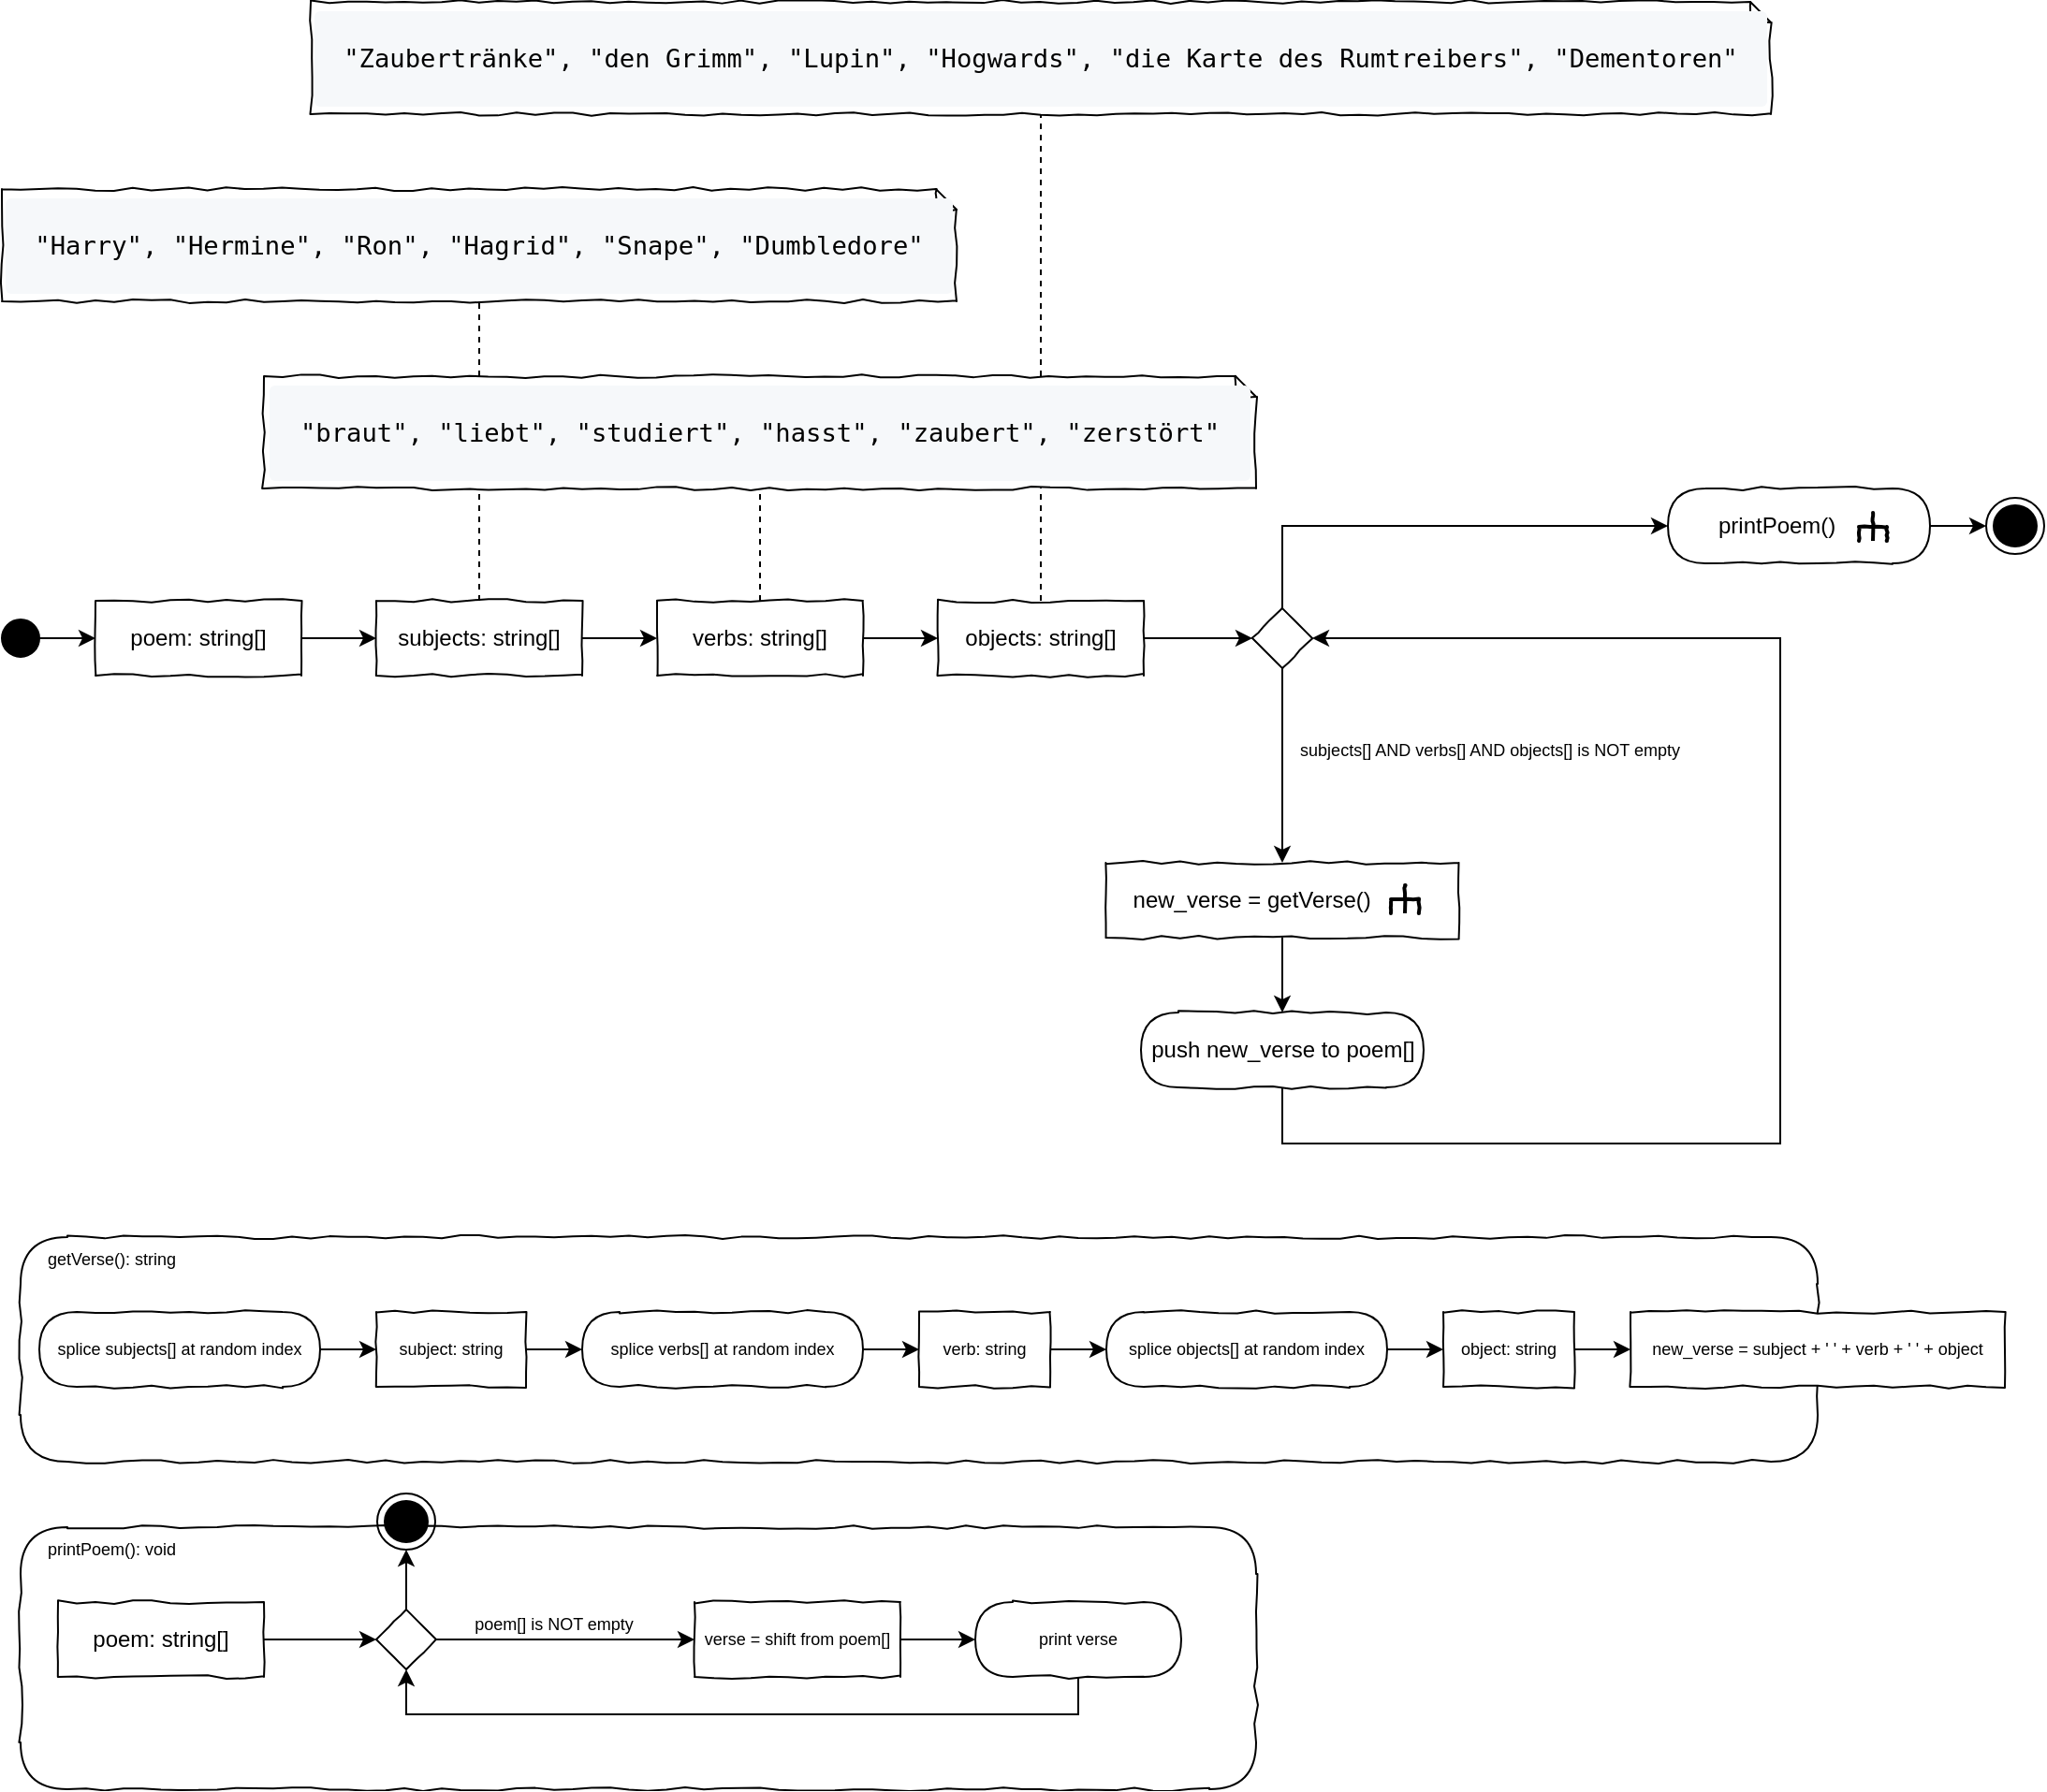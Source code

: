 <mxfile version="13.0.7" type="device"><diagram id="v06OmjVikWBVfPgF3idZ" name="Page-1"><mxGraphModel dx="1106" dy="740" grid="1" gridSize="10" guides="1" tooltips="1" connect="1" arrows="1" fold="1" page="1" pageScale="1" pageWidth="1500" pageHeight="1000" math="0" shadow="0"><root><mxCell id="0"/><mxCell id="1" parent="0"/><mxCell id="mQlaJ1HGiRLKZDTz7ouE-54" value="" style="edgeStyle=orthogonalEdgeStyle;rounded=0;orthogonalLoop=1;jettySize=auto;html=1;" parent="1" edge="1"><mxGeometry relative="1" as="geometry"><mxPoint x="1220" y="700" as="sourcePoint"/></mxGeometry></mxCell><mxCell id="mQlaJ1HGiRLKZDTz7ouE-55" style="edgeStyle=orthogonalEdgeStyle;rounded=0;orthogonalLoop=1;jettySize=auto;html=1;exitX=1;exitY=0.5;exitDx=0;exitDy=0;entryX=0;entryY=0.5;entryDx=0;entryDy=0;" parent="1" edge="1"><mxGeometry relative="1" as="geometry"><mxPoint x="1380" y="700" as="sourcePoint"/></mxGeometry></mxCell><mxCell id="Krx6F4NbtX_TP4OOEysC-6" style="edgeStyle=orthogonalEdgeStyle;rounded=0;orthogonalLoop=1;jettySize=auto;html=1;exitX=1;exitY=0.5;exitDx=0;exitDy=0;entryX=0;entryY=0.5;entryDx=0;entryDy=0;" parent="1" source="Krx6F4NbtX_TP4OOEysC-1" target="Krx6F4NbtX_TP4OOEysC-2" edge="1"><mxGeometry relative="1" as="geometry"/></mxCell><mxCell id="Krx6F4NbtX_TP4OOEysC-1" value="" style="ellipse;whiteSpace=wrap;html=1;rounded=0;shadow=0;comic=0;labelBackgroundColor=none;strokeColor=#000000;strokeWidth=1;fillColor=#000000;fontFamily=Verdana;fontSize=12;fontColor=#000000;align=center;comic=1" parent="1" vertex="1"><mxGeometry x="205" y="353" width="20" height="20" as="geometry"/></mxCell><mxCell id="Krx6F4NbtX_TP4OOEysC-7" style="edgeStyle=orthogonalEdgeStyle;rounded=0;orthogonalLoop=1;jettySize=auto;html=1;exitX=1;exitY=0.5;exitDx=0;exitDy=0;entryX=0;entryY=0.5;entryDx=0;entryDy=0;" parent="1" source="Krx6F4NbtX_TP4OOEysC-2" target="Krx6F4NbtX_TP4OOEysC-3" edge="1"><mxGeometry relative="1" as="geometry"/></mxCell><mxCell id="Krx6F4NbtX_TP4OOEysC-2" value="&lt;div style=&quot;text-align: left&quot;&gt;poem: string[]&lt;/div&gt;" style="rounded=0;whiteSpace=wrap;html=1;comic=1;" parent="1" vertex="1"><mxGeometry x="255" y="343" width="110" height="40" as="geometry"/></mxCell><mxCell id="Krx6F4NbtX_TP4OOEysC-8" style="edgeStyle=orthogonalEdgeStyle;rounded=0;orthogonalLoop=1;jettySize=auto;html=1;exitX=1;exitY=0.5;exitDx=0;exitDy=0;" parent="1" source="Krx6F4NbtX_TP4OOEysC-3" target="Krx6F4NbtX_TP4OOEysC-4" edge="1"><mxGeometry relative="1" as="geometry"/></mxCell><mxCell id="Krx6F4NbtX_TP4OOEysC-3" value="&lt;div style=&quot;text-align: left&quot;&gt;subjects: string[]&lt;/div&gt;" style="rounded=0;whiteSpace=wrap;html=1;comic=1;" parent="1" vertex="1"><mxGeometry x="405" y="343" width="110" height="40" as="geometry"/></mxCell><mxCell id="Krx6F4NbtX_TP4OOEysC-9" style="edgeStyle=orthogonalEdgeStyle;rounded=0;orthogonalLoop=1;jettySize=auto;html=1;exitX=1;exitY=0.5;exitDx=0;exitDy=0;" parent="1" source="Krx6F4NbtX_TP4OOEysC-4" target="Krx6F4NbtX_TP4OOEysC-5" edge="1"><mxGeometry relative="1" as="geometry"/></mxCell><mxCell id="Krx6F4NbtX_TP4OOEysC-4" value="&lt;div style=&quot;text-align: left&quot;&gt;verbs: string[]&lt;/div&gt;" style="rounded=0;whiteSpace=wrap;html=1;comic=1;" parent="1" vertex="1"><mxGeometry x="555" y="343" width="110" height="40" as="geometry"/></mxCell><mxCell id="Krx6F4NbtX_TP4OOEysC-11" style="edgeStyle=orthogonalEdgeStyle;rounded=0;orthogonalLoop=1;jettySize=auto;html=1;exitX=1;exitY=0.5;exitDx=0;exitDy=0;entryX=0;entryY=0.5;entryDx=0;entryDy=0;" parent="1" source="Krx6F4NbtX_TP4OOEysC-5" target="Krx6F4NbtX_TP4OOEysC-10" edge="1"><mxGeometry relative="1" as="geometry"/></mxCell><mxCell id="Krx6F4NbtX_TP4OOEysC-5" value="&lt;div style=&quot;text-align: left&quot;&gt;objects: string[]&lt;/div&gt;" style="rounded=0;whiteSpace=wrap;html=1;comic=1;" parent="1" vertex="1"><mxGeometry x="705" y="343" width="110" height="40" as="geometry"/></mxCell><mxCell id="Krx6F4NbtX_TP4OOEysC-15" style="edgeStyle=orthogonalEdgeStyle;rounded=0;orthogonalLoop=1;jettySize=auto;html=1;exitX=0.5;exitY=1;exitDx=0;exitDy=0;" parent="1" source="Krx6F4NbtX_TP4OOEysC-10" target="Krx6F4NbtX_TP4OOEysC-14" edge="1"><mxGeometry relative="1" as="geometry"/></mxCell><mxCell id="Krx6F4NbtX_TP4OOEysC-26" style="edgeStyle=orthogonalEdgeStyle;rounded=0;orthogonalLoop=1;jettySize=auto;html=1;exitX=0.5;exitY=0;exitDx=0;exitDy=0;entryX=0;entryY=0.5;entryDx=0;entryDy=0;" parent="1" source="Krx6F4NbtX_TP4OOEysC-10" target="Krx6F4NbtX_TP4OOEysC-25" edge="1"><mxGeometry relative="1" as="geometry"/></mxCell><mxCell id="Krx6F4NbtX_TP4OOEysC-10" value="" style="rhombus;whiteSpace=wrap;html=1;rounded=0;shadow=0;glass=0;comic=1;strokeColor=#000000;align=left;" parent="1" vertex="1"><mxGeometry x="873" y="347" width="32" height="32" as="geometry"/></mxCell><mxCell id="Krx6F4NbtX_TP4OOEysC-17" style="edgeStyle=orthogonalEdgeStyle;rounded=0;orthogonalLoop=1;jettySize=auto;html=1;exitX=0.5;exitY=1;exitDx=0;exitDy=0;entryX=0.5;entryY=0;entryDx=0;entryDy=0;" parent="1" source="Krx6F4NbtX_TP4OOEysC-14" target="Krx6F4NbtX_TP4OOEysC-16" edge="1"><mxGeometry relative="1" as="geometry"/></mxCell><mxCell id="Krx6F4NbtX_TP4OOEysC-14" value="&lt;div style=&quot;text-align: left&quot;&gt;new_verse = getVerse()&amp;nbsp; &amp;nbsp; &amp;nbsp; &amp;nbsp; &amp;nbsp;&amp;nbsp;&lt;/div&gt;" style="rounded=0;whiteSpace=wrap;html=1;comic=1;" parent="1" vertex="1"><mxGeometry x="794.69" y="483" width="188.62" height="40" as="geometry"/></mxCell><mxCell id="Krx6F4NbtX_TP4OOEysC-24" style="edgeStyle=orthogonalEdgeStyle;rounded=0;orthogonalLoop=1;jettySize=auto;html=1;exitX=0.5;exitY=1;exitDx=0;exitDy=0;entryX=1;entryY=0.5;entryDx=0;entryDy=0;" parent="1" source="Krx6F4NbtX_TP4OOEysC-16" target="Krx6F4NbtX_TP4OOEysC-10" edge="1"><mxGeometry relative="1" as="geometry"><Array as="points"><mxPoint x="889" y="633"/><mxPoint x="1155" y="633"/><mxPoint x="1155" y="363"/></Array></mxGeometry></mxCell><mxCell id="Krx6F4NbtX_TP4OOEysC-16" value="push new_verse to poem[]" style="rounded=1;whiteSpace=wrap;html=1;absoluteArcSize=1;arcSize=50;strokeWidth=1;shadow=0;comic=1;" parent="1" vertex="1"><mxGeometry x="813.5" y="563" width="151" height="40" as="geometry"/></mxCell><mxCell id="Krx6F4NbtX_TP4OOEysC-30" style="edgeStyle=orthogonalEdgeStyle;rounded=0;orthogonalLoop=1;jettySize=auto;html=1;exitX=1;exitY=0.5;exitDx=0;exitDy=0;fontSize=9;" parent="1" source="Krx6F4NbtX_TP4OOEysC-25" target="Krx6F4NbtX_TP4OOEysC-29" edge="1"><mxGeometry relative="1" as="geometry"/></mxCell><mxCell id="Krx6F4NbtX_TP4OOEysC-25" value="printPoem()&amp;nbsp; &amp;nbsp; &amp;nbsp; &amp;nbsp;" style="rounded=1;whiteSpace=wrap;html=1;absoluteArcSize=1;arcSize=50;strokeWidth=1;shadow=0;comic=1;" parent="1" vertex="1"><mxGeometry x="1095" y="283" width="140" height="40" as="geometry"/></mxCell><mxCell id="Krx6F4NbtX_TP4OOEysC-28" value="subjects[] AND verbs[] AND objects[] is NOT empty" style="text;html=1;strokeColor=none;fillColor=none;align=center;verticalAlign=middle;whiteSpace=wrap;rounded=0;fontSize=9;" parent="1" vertex="1"><mxGeometry x="895" y="413" width="210" height="20" as="geometry"/></mxCell><mxCell id="Krx6F4NbtX_TP4OOEysC-29" value="" style="ellipse;html=1;shape=endState;fillColor=#000000;strokeColor=#000000;comic=1;fontSize=9;" parent="1" vertex="1"><mxGeometry x="1265" y="288" width="31" height="30" as="geometry"/></mxCell><mxCell id="Krx6F4NbtX_TP4OOEysC-31" value="&lt;div style=&quot;text-align: left&quot;&gt;&lt;span&gt;&amp;nbsp; &amp;nbsp; &amp;nbsp;getVerse(): string&lt;/span&gt;&lt;/div&gt;" style="rounded=1;whiteSpace=wrap;html=1;shadow=0;glass=0;comic=1;strokeColor=#000000;labelPosition=center;verticalLabelPosition=middle;align=left;verticalAlign=top;absoluteArcSize=1;arcSize=50;fontSize=9;" parent="1" vertex="1"><mxGeometry x="215" y="683" width="960" height="120" as="geometry"/></mxCell><mxCell id="Krx6F4NbtX_TP4OOEysC-22" value="" style="strokeWidth=2;html=1;shape=mxgraph.flowchart.annotation_2;align=left;rounded=1;comic=1;rotation=90;" parent="1" vertex="1"><mxGeometry x="947" y="495" width="15" height="15" as="geometry"/></mxCell><mxCell id="Krx6F4NbtX_TP4OOEysC-23" value="" style="endArrow=none;html=1;entryX=0.508;entryY=0.487;entryPerimeter=0;exitX=1;exitY=0.5;exitPerimeter=0;strokeWidth=2;" parent="1" source="Krx6F4NbtX_TP4OOEysC-22" target="Krx6F4NbtX_TP4OOEysC-22" edge="1"><mxGeometry width="50" height="50" relative="1" as="geometry"><mxPoint x="958.333" y="493" as="sourcePoint"/><mxPoint x="991.667" y="543" as="targetPoint"/></mxGeometry></mxCell><mxCell id="Krx6F4NbtX_TP4OOEysC-35" style="edgeStyle=orthogonalEdgeStyle;rounded=0;orthogonalLoop=1;jettySize=auto;html=1;exitX=1;exitY=0.5;exitDx=0;exitDy=0;entryX=0;entryY=0.5;entryDx=0;entryDy=0;fontSize=9;" parent="1" source="Krx6F4NbtX_TP4OOEysC-33" target="Krx6F4NbtX_TP4OOEysC-34" edge="1"><mxGeometry relative="1" as="geometry"/></mxCell><mxCell id="Krx6F4NbtX_TP4OOEysC-33" value="splice subjects[] at random index" style="rounded=1;whiteSpace=wrap;html=1;absoluteArcSize=1;arcSize=50;strokeWidth=1;shadow=0;comic=1;fontSize=9;" parent="1" vertex="1"><mxGeometry x="225" y="723" width="150" height="40" as="geometry"/></mxCell><mxCell id="Krx6F4NbtX_TP4OOEysC-37" style="edgeStyle=orthogonalEdgeStyle;rounded=0;orthogonalLoop=1;jettySize=auto;html=1;exitX=1;exitY=0.5;exitDx=0;exitDy=0;entryX=0;entryY=0.5;entryDx=0;entryDy=0;fontSize=9;" parent="1" source="Krx6F4NbtX_TP4OOEysC-34" target="Krx6F4NbtX_TP4OOEysC-36" edge="1"><mxGeometry relative="1" as="geometry"/></mxCell><mxCell id="Krx6F4NbtX_TP4OOEysC-34" value="&lt;div style=&quot;text-align: left&quot;&gt;subject: string&lt;/div&gt;" style="rounded=0;whiteSpace=wrap;html=1;comic=1;fontSize=9;" parent="1" vertex="1"><mxGeometry x="405" y="723" width="80" height="40" as="geometry"/></mxCell><mxCell id="Krx6F4NbtX_TP4OOEysC-39" style="edgeStyle=orthogonalEdgeStyle;rounded=0;orthogonalLoop=1;jettySize=auto;html=1;exitX=1;exitY=0.5;exitDx=0;exitDy=0;entryX=0;entryY=0.5;entryDx=0;entryDy=0;fontSize=9;" parent="1" source="Krx6F4NbtX_TP4OOEysC-36" target="Krx6F4NbtX_TP4OOEysC-38" edge="1"><mxGeometry relative="1" as="geometry"/></mxCell><mxCell id="Krx6F4NbtX_TP4OOEysC-36" value="splice verbs[] at random index" style="rounded=1;whiteSpace=wrap;html=1;absoluteArcSize=1;arcSize=50;strokeWidth=1;shadow=0;comic=1;fontSize=9;" parent="1" vertex="1"><mxGeometry x="515" y="723" width="150" height="40" as="geometry"/></mxCell><mxCell id="Krx6F4NbtX_TP4OOEysC-41" style="edgeStyle=orthogonalEdgeStyle;rounded=0;orthogonalLoop=1;jettySize=auto;html=1;exitX=1;exitY=0.5;exitDx=0;exitDy=0;entryX=0;entryY=0.5;entryDx=0;entryDy=0;fontSize=9;" parent="1" source="Krx6F4NbtX_TP4OOEysC-38" target="Krx6F4NbtX_TP4OOEysC-40" edge="1"><mxGeometry relative="1" as="geometry"/></mxCell><mxCell id="Krx6F4NbtX_TP4OOEysC-38" value="&lt;div style=&quot;text-align: left&quot;&gt;verb: string&lt;/div&gt;" style="rounded=0;whiteSpace=wrap;html=1;comic=1;fontSize=9;" parent="1" vertex="1"><mxGeometry x="695" y="723" width="70" height="40" as="geometry"/></mxCell><mxCell id="Krx6F4NbtX_TP4OOEysC-43" style="edgeStyle=orthogonalEdgeStyle;rounded=0;orthogonalLoop=1;jettySize=auto;html=1;exitX=1;exitY=0.5;exitDx=0;exitDy=0;entryX=0;entryY=0.5;entryDx=0;entryDy=0;fontSize=9;" parent="1" source="Krx6F4NbtX_TP4OOEysC-40" target="Krx6F4NbtX_TP4OOEysC-42" edge="1"><mxGeometry relative="1" as="geometry"/></mxCell><mxCell id="Krx6F4NbtX_TP4OOEysC-40" value="splice objects[] at random index" style="rounded=1;whiteSpace=wrap;html=1;absoluteArcSize=1;arcSize=50;strokeWidth=1;shadow=0;comic=1;fontSize=9;" parent="1" vertex="1"><mxGeometry x="795" y="723" width="150" height="40" as="geometry"/></mxCell><mxCell id="Krx6F4NbtX_TP4OOEysC-45" style="edgeStyle=orthogonalEdgeStyle;rounded=0;orthogonalLoop=1;jettySize=auto;html=1;exitX=1;exitY=0.5;exitDx=0;exitDy=0;entryX=0;entryY=0.5;entryDx=0;entryDy=0;fontSize=9;" parent="1" source="Krx6F4NbtX_TP4OOEysC-42" target="Krx6F4NbtX_TP4OOEysC-44" edge="1"><mxGeometry relative="1" as="geometry"/></mxCell><mxCell id="Krx6F4NbtX_TP4OOEysC-42" value="&lt;div style=&quot;text-align: left&quot;&gt;object: string&lt;/div&gt;" style="rounded=0;whiteSpace=wrap;html=1;comic=1;fontSize=9;" parent="1" vertex="1"><mxGeometry x="975" y="723" width="70" height="40" as="geometry"/></mxCell><mxCell id="Krx6F4NbtX_TP4OOEysC-44" value="&lt;div style=&quot;text-align: left&quot;&gt;new_verse = subject + ' ' + verb + ' ' + object&lt;/div&gt;" style="rounded=0;whiteSpace=wrap;html=1;comic=1;fontSize=9;" parent="1" vertex="1"><mxGeometry x="1075" y="723" width="200" height="40" as="geometry"/></mxCell><mxCell id="Krx6F4NbtX_TP4OOEysC-46" value="&lt;div style=&quot;text-align: left&quot;&gt;&lt;span&gt;&amp;nbsp; &amp;nbsp; &amp;nbsp;printPoem(): void&lt;/span&gt;&lt;/div&gt;" style="rounded=1;whiteSpace=wrap;html=1;shadow=0;glass=0;comic=1;strokeColor=#000000;labelPosition=center;verticalLabelPosition=middle;align=left;verticalAlign=top;absoluteArcSize=1;arcSize=50;fontSize=9;" parent="1" vertex="1"><mxGeometry x="215" y="838" width="660" height="140" as="geometry"/></mxCell><mxCell id="Krx6F4NbtX_TP4OOEysC-47" value="" style="group;rotation=90;fontSize=9;" parent="1" vertex="1" connectable="0"><mxGeometry x="1195" y="291" width="20" height="20" as="geometry"/></mxCell><mxCell id="Krx6F4NbtX_TP4OOEysC-48" value="" style="strokeWidth=2;html=1;shape=mxgraph.flowchart.annotation_2;align=left;rounded=1;comic=1;rotation=90;" parent="Krx6F4NbtX_TP4OOEysC-47" vertex="1"><mxGeometry x="2" y="5" width="15" height="15" as="geometry"/></mxCell><mxCell id="Krx6F4NbtX_TP4OOEysC-49" value="" style="endArrow=none;html=1;entryX=0.508;entryY=0.487;entryPerimeter=0;exitX=1;exitY=0.5;exitPerimeter=0;strokeWidth=2;" parent="Krx6F4NbtX_TP4OOEysC-47" source="Krx6F4NbtX_TP4OOEysC-48" target="Krx6F4NbtX_TP4OOEysC-48" edge="1"><mxGeometry width="50" height="50" relative="1" as="geometry"><mxPoint x="-46.667" as="sourcePoint"/><mxPoint x="-13.333" y="50" as="targetPoint"/></mxGeometry></mxCell><mxCell id="Krx6F4NbtX_TP4OOEysC-52" style="edgeStyle=orthogonalEdgeStyle;rounded=0;orthogonalLoop=1;jettySize=auto;html=1;exitX=1;exitY=0.5;exitDx=0;exitDy=0;entryX=0;entryY=0.5;entryDx=0;entryDy=0;fontSize=9;" parent="1" source="Krx6F4NbtX_TP4OOEysC-50" target="Krx6F4NbtX_TP4OOEysC-51" edge="1"><mxGeometry relative="1" as="geometry"/></mxCell><mxCell id="Krx6F4NbtX_TP4OOEysC-50" value="&lt;div style=&quot;text-align: left&quot;&gt;poem: string[]&lt;/div&gt;" style="rounded=0;whiteSpace=wrap;html=1;comic=1;" parent="1" vertex="1"><mxGeometry x="235" y="878" width="110" height="40" as="geometry"/></mxCell><mxCell id="Krx6F4NbtX_TP4OOEysC-55" style="edgeStyle=orthogonalEdgeStyle;rounded=0;orthogonalLoop=1;jettySize=auto;html=1;exitX=1;exitY=0.5;exitDx=0;exitDy=0;fontSize=9;" parent="1" source="Krx6F4NbtX_TP4OOEysC-51" target="Krx6F4NbtX_TP4OOEysC-53" edge="1"><mxGeometry relative="1" as="geometry"/></mxCell><mxCell id="00Nrnl1AGFtluBkynQgN-2" style="edgeStyle=orthogonalEdgeStyle;rounded=0;orthogonalLoop=1;jettySize=auto;html=1;exitX=0.5;exitY=0;exitDx=0;exitDy=0;" edge="1" parent="1" source="Krx6F4NbtX_TP4OOEysC-51" target="00Nrnl1AGFtluBkynQgN-1"><mxGeometry relative="1" as="geometry"/></mxCell><mxCell id="Krx6F4NbtX_TP4OOEysC-51" value="" style="rhombus;whiteSpace=wrap;html=1;rounded=0;shadow=0;glass=0;comic=1;strokeColor=#000000;align=left;fontSize=9;" parent="1" vertex="1"><mxGeometry x="405" y="882" width="32" height="32" as="geometry"/></mxCell><mxCell id="Krx6F4NbtX_TP4OOEysC-56" style="edgeStyle=orthogonalEdgeStyle;rounded=0;orthogonalLoop=1;jettySize=auto;html=1;exitX=1;exitY=0.5;exitDx=0;exitDy=0;entryX=0;entryY=0.5;entryDx=0;entryDy=0;fontSize=9;" parent="1" source="Krx6F4NbtX_TP4OOEysC-53" target="Krx6F4NbtX_TP4OOEysC-54" edge="1"><mxGeometry relative="1" as="geometry"/></mxCell><mxCell id="Krx6F4NbtX_TP4OOEysC-53" value="verse = shift from poem[]" style="rounded=0;whiteSpace=wrap;html=1;comic=1;fontSize=9;" parent="1" vertex="1"><mxGeometry x="575" y="878" width="110" height="40" as="geometry"/></mxCell><mxCell id="Krx6F4NbtX_TP4OOEysC-58" style="edgeStyle=orthogonalEdgeStyle;rounded=0;orthogonalLoop=1;jettySize=auto;html=1;exitX=0.5;exitY=1;exitDx=0;exitDy=0;entryX=0.5;entryY=1;entryDx=0;entryDy=0;fontSize=9;" parent="1" source="Krx6F4NbtX_TP4OOEysC-54" target="Krx6F4NbtX_TP4OOEysC-51" edge="1"><mxGeometry relative="1" as="geometry"/></mxCell><mxCell id="Krx6F4NbtX_TP4OOEysC-54" value="print verse" style="rounded=1;whiteSpace=wrap;html=1;absoluteArcSize=1;arcSize=50;strokeWidth=1;shadow=0;comic=1;fontSize=9;" parent="1" vertex="1"><mxGeometry x="725" y="878" width="110" height="40" as="geometry"/></mxCell><mxCell id="Krx6F4NbtX_TP4OOEysC-57" value="poem[] is NOT empty" style="text;html=1;strokeColor=none;fillColor=none;align=center;verticalAlign=middle;whiteSpace=wrap;rounded=0;fontSize=9;" parent="1" vertex="1"><mxGeometry x="455" y="880" width="90" height="20" as="geometry"/></mxCell><mxCell id="Krx6F4NbtX_TP4OOEysC-60" value="&lt;pre style=&quot;box-sizing: border-box ; font-family: , &amp;#34;consolas&amp;#34; , &amp;#34;liberation mono&amp;#34; , &amp;#34;menlo&amp;#34; , monospace ; font-size: 13.6px ; margin-top: 0px ; overflow-wrap: normal ; padding: 16px ; overflow: auto ; line-height: 1.45 ; background-color: rgb(246 , 248 , 250) ; border-radius: 3px ; margin-bottom: 0px&quot;&gt;&lt;code style=&quot;box-sizing: border-box ; font-family: , &amp;#34;consolas&amp;#34; , &amp;#34;liberation mono&amp;#34; , &amp;#34;menlo&amp;#34; , monospace ; font-size: 13.6px ; padding: 0px ; margin: 0px ; border-radius: 3px ; word-break: normal ; border: 0px ; display: inline ; overflow: visible ; line-height: inherit ; overflow-wrap: normal&quot;&gt;&quot;Harry&quot;, &quot;Hermine&quot;, &quot;Ron&quot;, &quot;Hagrid&quot;, &quot;Snape&quot;, &quot;Dumbledore&quot;&lt;/code&gt;&lt;/pre&gt;" style="shape=note;strokeWidth=1;fontSize=14;size=11;whiteSpace=wrap;html=1;rounded=0;shadow=0;comic=1;fillColor=#FFFFFF;" parent="1" vertex="1"><mxGeometry x="205" y="123" width="510" height="60" as="geometry"/></mxCell><mxCell id="Krx6F4NbtX_TP4OOEysC-61" value="" style="endArrow=none;dashed=1;html=1;fontSize=9;exitX=0.5;exitY=0;exitDx=0;exitDy=0;" parent="1" target="Krx6F4NbtX_TP4OOEysC-60" edge="1"><mxGeometry width="50" height="50" relative="1" as="geometry"><mxPoint x="460.0" y="343.0" as="sourcePoint"/><mxPoint x="255" y="283" as="targetPoint"/></mxGeometry></mxCell><mxCell id="Krx6F4NbtX_TP4OOEysC-64" value="" style="endArrow=none;dashed=1;html=1;fontSize=9;exitX=0.5;exitY=0;exitDx=0;exitDy=0;" parent="1" source="Krx6F4NbtX_TP4OOEysC-4" target="Krx6F4NbtX_TP4OOEysC-63" edge="1"><mxGeometry width="50" height="50" relative="1" as="geometry"><mxPoint x="565" y="273" as="sourcePoint"/><mxPoint x="455" y="293" as="targetPoint"/></mxGeometry></mxCell><mxCell id="Krx6F4NbtX_TP4OOEysC-65" value="&lt;pre style=&quot;box-sizing: border-box ; font-family: , &amp;#34;consolas&amp;#34; , &amp;#34;liberation mono&amp;#34; , &amp;#34;menlo&amp;#34; , monospace ; font-size: 13.6px ; margin-top: 0px ; overflow-wrap: normal ; padding: 16px ; overflow: auto ; line-height: 1.45 ; background-color: rgb(246 , 248 , 250) ; border-radius: 3px ; margin-bottom: 0px&quot;&gt;&lt;code style=&quot;box-sizing: border-box ; font-family: , &amp;#34;consolas&amp;#34; , &amp;#34;liberation mono&amp;#34; , &amp;#34;menlo&amp;#34; , monospace ; font-size: 13.6px ; padding: 0px ; margin: 0px ; border-radius: 3px ; word-break: normal ; border: 0px ; display: inline ; overflow: visible ; line-height: inherit ; overflow-wrap: normal&quot;&gt;&quot;Zaubertränke&quot;, &quot;den Grimm&quot;, &quot;Lupin&quot;, &quot;Hogwards&quot;, &quot;die Karte des Rumtreibers&quot;, &quot;Dementoren&quot;&lt;/code&gt;&lt;/pre&gt;" style="shape=note;strokeWidth=1;fontSize=14;size=11;whiteSpace=wrap;html=1;rounded=0;shadow=0;comic=1;fillColor=#FFFFFF;" parent="1" vertex="1"><mxGeometry x="370" y="23" width="780" height="60" as="geometry"/></mxCell><mxCell id="Krx6F4NbtX_TP4OOEysC-66" value="" style="endArrow=none;dashed=1;html=1;fontSize=9;exitX=0.5;exitY=0;exitDx=0;exitDy=0;" parent="1" source="Krx6F4NbtX_TP4OOEysC-5" target="Krx6F4NbtX_TP4OOEysC-65" edge="1"><mxGeometry width="50" height="50" relative="1" as="geometry"><mxPoint x="835" y="183" as="sourcePoint"/><mxPoint x="725" y="203" as="targetPoint"/></mxGeometry></mxCell><mxCell id="Krx6F4NbtX_TP4OOEysC-63" value="&lt;pre style=&quot;box-sizing: border-box ; font-family: , &amp;#34;consolas&amp;#34; , &amp;#34;liberation mono&amp;#34; , &amp;#34;menlo&amp;#34; , monospace ; font-size: 13.6px ; margin-top: 0px ; overflow-wrap: normal ; padding: 16px ; overflow: auto ; line-height: 1.45 ; background-color: rgb(246 , 248 , 250) ; border-radius: 3px ; margin-bottom: 0px&quot;&gt;&lt;code style=&quot;box-sizing: border-box ; font-family: , &amp;#34;consolas&amp;#34; , &amp;#34;liberation mono&amp;#34; , &amp;#34;menlo&amp;#34; , monospace ; font-size: 13.6px ; padding: 0px ; margin: 0px ; border-radius: 3px ; word-break: normal ; border: 0px ; display: inline ; overflow: visible ; line-height: inherit ; overflow-wrap: normal&quot;&gt;&quot;braut&quot;, &quot;liebt&quot;, &quot;studiert&quot;, &quot;hasst&quot;, &quot;zaubert&quot;, &quot;zerstört&quot;&lt;/code&gt;&lt;/pre&gt;" style="shape=note;strokeWidth=1;fontSize=14;size=11;whiteSpace=wrap;html=1;rounded=0;shadow=0;comic=1;fillColor=#FFFFFF;" parent="1" vertex="1"><mxGeometry x="345" y="223" width="530" height="60" as="geometry"/></mxCell><mxCell id="00Nrnl1AGFtluBkynQgN-1" value="" style="ellipse;html=1;shape=endState;fillColor=#000000;strokeColor=#000000;comic=1;fontSize=9;" vertex="1" parent="1"><mxGeometry x="405.5" y="820" width="31" height="30" as="geometry"/></mxCell></root></mxGraphModel></diagram></mxfile>